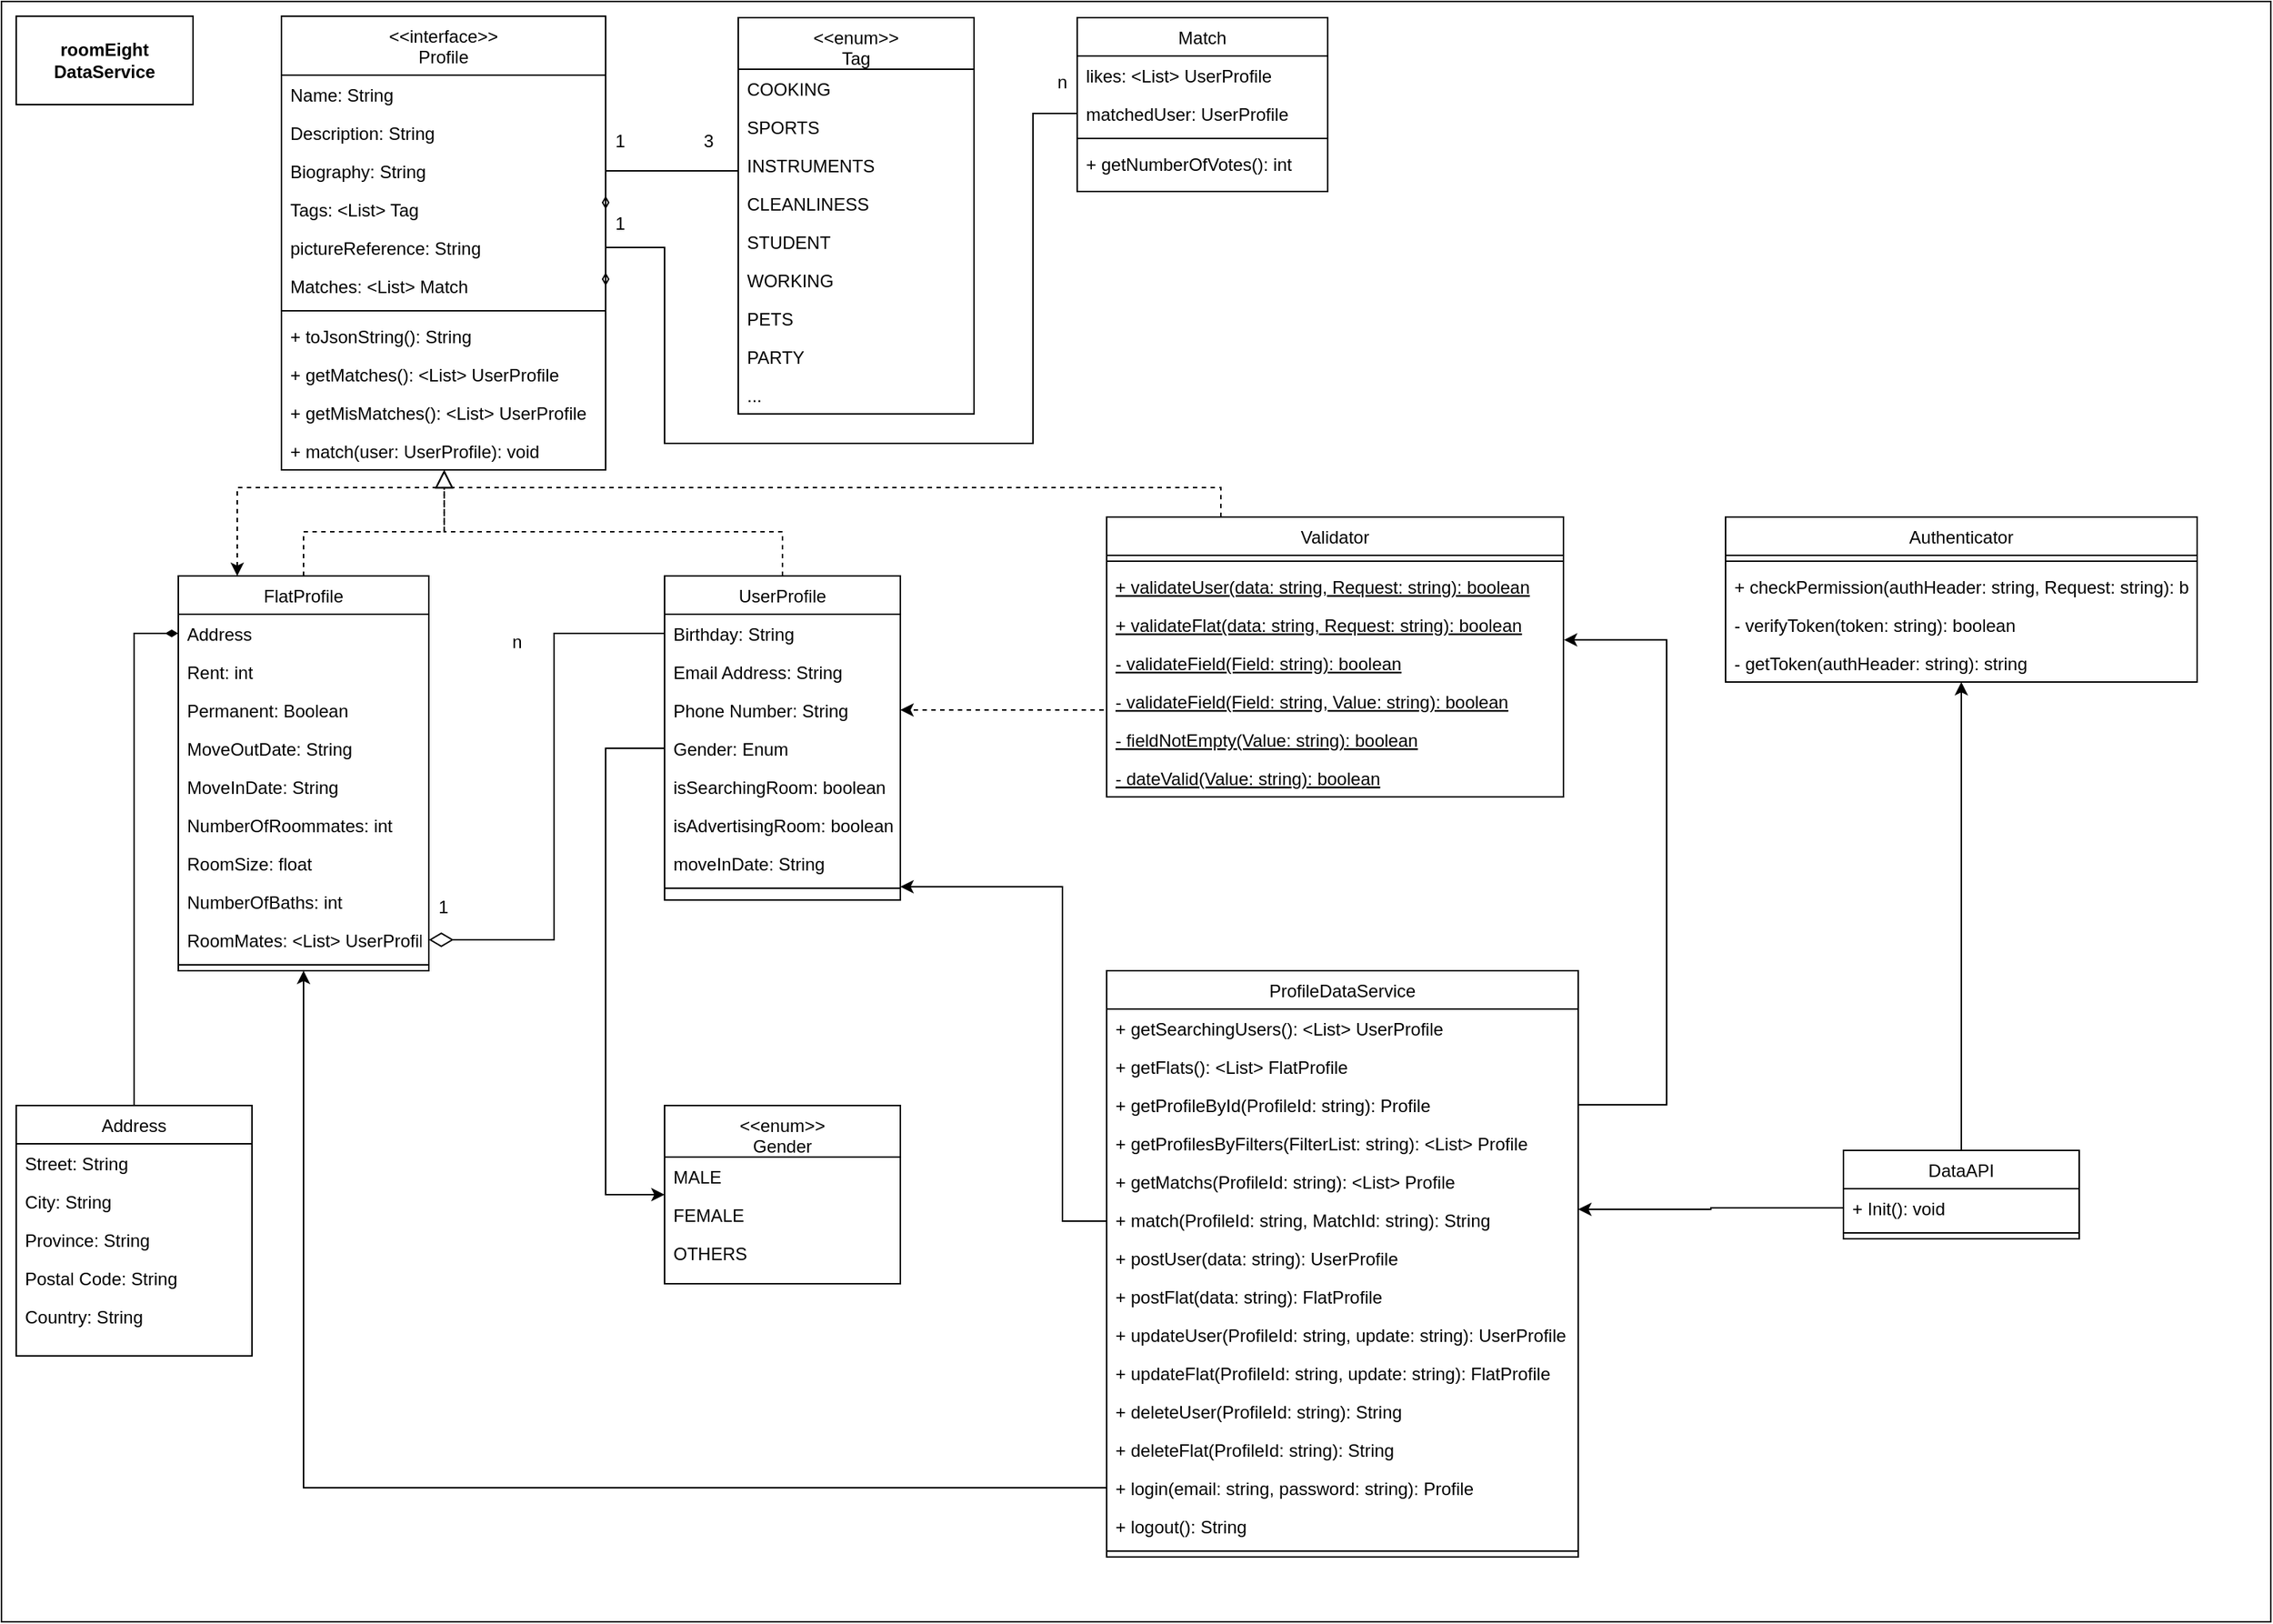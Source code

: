 <mxfile version="17.2.4" type="device"><diagram id="C5RBs43oDa-KdzZeNtuy" name="Page-1"><mxGraphModel dx="193" dy="136" grid="1" gridSize="10" guides="1" tooltips="1" connect="1" arrows="1" fold="1" page="1" pageScale="1" pageWidth="1169" pageHeight="1654" math="0" shadow="0"><root><mxCell id="WIyWlLk6GJQsqaUBKTNV-0"/><mxCell id="WIyWlLk6GJQsqaUBKTNV-1" parent="WIyWlLk6GJQsqaUBKTNV-0"/><mxCell id="45syr0Z3DBqv8a0EdN4Z-90" value="" style="rounded=0;whiteSpace=wrap;html=1;fillColor=none;align=left;" parent="WIyWlLk6GJQsqaUBKTNV-1" vertex="1"><mxGeometry width="1540" height="1100" as="geometry"/></mxCell><mxCell id="zkfFHV4jXpPFQw0GAbJ--0" value="&lt;&lt;interface&gt;&gt;&#10;Profile" style="swimlane;fontStyle=0;align=center;verticalAlign=top;childLayout=stackLayout;horizontal=1;startSize=40;horizontalStack=0;resizeParent=1;resizeLast=0;collapsible=1;marginBottom=0;rounded=0;shadow=0;strokeWidth=1;" parent="WIyWlLk6GJQsqaUBKTNV-1" vertex="1"><mxGeometry x="190" y="10" width="220" height="308" as="geometry"><mxRectangle x="230" y="140" width="160" height="26" as="alternateBounds"/></mxGeometry></mxCell><mxCell id="zkfFHV4jXpPFQw0GAbJ--1" value="Name: String" style="text;align=left;verticalAlign=top;spacingLeft=4;spacingRight=4;overflow=hidden;rotatable=0;points=[[0,0.5],[1,0.5]];portConstraint=eastwest;" parent="zkfFHV4jXpPFQw0GAbJ--0" vertex="1"><mxGeometry y="40" width="220" height="26" as="geometry"/></mxCell><mxCell id="45syr0Z3DBqv8a0EdN4Z-5" value="Description: String" style="text;align=left;verticalAlign=top;spacingLeft=4;spacingRight=4;overflow=hidden;rotatable=0;points=[[0,0.5],[1,0.5]];portConstraint=eastwest;rounded=0;shadow=0;html=0;" parent="zkfFHV4jXpPFQw0GAbJ--0" vertex="1"><mxGeometry y="66" width="220" height="26" as="geometry"/></mxCell><mxCell id="fmXCFGEMliuVrJ14JL0A-0" value="Biography: String" style="text;align=left;verticalAlign=top;spacingLeft=4;spacingRight=4;overflow=hidden;rotatable=0;points=[[0,0.5],[1,0.5]];portConstraint=eastwest;rounded=0;shadow=0;html=0;" vertex="1" parent="zkfFHV4jXpPFQw0GAbJ--0"><mxGeometry y="92" width="220" height="26" as="geometry"/></mxCell><mxCell id="45syr0Z3DBqv8a0EdN4Z-22" value="Tags: &lt;List&gt; Tag" style="text;align=left;verticalAlign=top;spacingLeft=4;spacingRight=4;overflow=hidden;rotatable=0;points=[[0,0.5],[1,0.5]];portConstraint=eastwest;rounded=0;shadow=0;html=0;" parent="zkfFHV4jXpPFQw0GAbJ--0" vertex="1"><mxGeometry y="118" width="220" height="26" as="geometry"/></mxCell><mxCell id="zDuQEX8JCiYGTL9rI8Mv-3" value="pictureReference: String" style="text;align=left;verticalAlign=top;spacingLeft=4;spacingRight=4;overflow=hidden;rotatable=0;points=[[0,0.5],[1,0.5]];portConstraint=eastwest;rounded=0;shadow=0;html=0;" parent="zkfFHV4jXpPFQw0GAbJ--0" vertex="1"><mxGeometry y="144" width="220" height="26" as="geometry"/></mxCell><mxCell id="q_veYpE_iwcE82pZh1WK-1" value="Matches: &lt;List&gt; Match" style="text;align=left;verticalAlign=top;spacingLeft=4;spacingRight=4;overflow=hidden;rotatable=0;points=[[0,0.5],[1,0.5]];portConstraint=eastwest;rounded=0;shadow=0;html=0;" parent="zkfFHV4jXpPFQw0GAbJ--0" vertex="1"><mxGeometry y="170" width="220" height="26" as="geometry"/></mxCell><mxCell id="zkfFHV4jXpPFQw0GAbJ--4" value="" style="line;html=1;strokeWidth=1;align=left;verticalAlign=middle;spacingTop=-1;spacingLeft=3;spacingRight=3;rotatable=0;labelPosition=right;points=[];portConstraint=eastwest;" parent="zkfFHV4jXpPFQw0GAbJ--0" vertex="1"><mxGeometry y="196" width="220" height="8" as="geometry"/></mxCell><mxCell id="45syr0Z3DBqv8a0EdN4Z-7" value="+ toJsonString(): String" style="text;align=left;verticalAlign=top;spacingLeft=4;spacingRight=4;overflow=hidden;rotatable=0;points=[[0,0.5],[1,0.5]];portConstraint=eastwest;rounded=0;shadow=0;html=0;" parent="zkfFHV4jXpPFQw0GAbJ--0" vertex="1"><mxGeometry y="204" width="220" height="26" as="geometry"/></mxCell><mxCell id="45syr0Z3DBqv8a0EdN4Z-102" value="+ getMatches(): &lt;List&gt; UserProfile" style="text;align=left;verticalAlign=top;spacingLeft=4;spacingRight=4;overflow=hidden;rotatable=0;points=[[0,0.5],[1,0.5]];portConstraint=eastwest;rounded=0;shadow=0;html=0;" parent="zkfFHV4jXpPFQw0GAbJ--0" vertex="1"><mxGeometry y="230" width="220" height="26" as="geometry"/></mxCell><mxCell id="zDuQEX8JCiYGTL9rI8Mv-2" value="+ getMisMatches(): &lt;List&gt; UserProfile" style="text;align=left;verticalAlign=top;spacingLeft=4;spacingRight=4;overflow=hidden;rotatable=0;points=[[0,0.5],[1,0.5]];portConstraint=eastwest;rounded=0;shadow=0;html=0;" parent="zkfFHV4jXpPFQw0GAbJ--0" vertex="1"><mxGeometry y="256" width="220" height="26" as="geometry"/></mxCell><mxCell id="45syr0Z3DBqv8a0EdN4Z-106" value="+ match(user: UserProfile): void" style="text;align=left;verticalAlign=top;spacingLeft=4;spacingRight=4;overflow=hidden;rotatable=0;points=[[0,0.5],[1,0.5]];portConstraint=eastwest;rounded=0;shadow=0;html=0;" parent="zkfFHV4jXpPFQw0GAbJ--0" vertex="1"><mxGeometry y="282" width="220" height="26" as="geometry"/></mxCell><mxCell id="45syr0Z3DBqv8a0EdN4Z-18" style="edgeStyle=orthogonalEdgeStyle;rounded=0;orthogonalLoop=1;jettySize=auto;html=1;exitX=0;exitY=0.5;exitDx=0;exitDy=0;startArrow=none;startFill=0;endArrow=classic;endFill=1;" parent="WIyWlLk6GJQsqaUBKTNV-1" source="45syr0Z3DBqv8a0EdN4Z-12" target="45syr0Z3DBqv8a0EdN4Z-13" edge="1"><mxGeometry relative="1" as="geometry"><Array as="points"><mxPoint x="410" y="507"/><mxPoint x="410" y="810"/></Array></mxGeometry></mxCell><mxCell id="zkfFHV4jXpPFQw0GAbJ--6" value="FlatProfile" style="swimlane;fontStyle=0;align=center;verticalAlign=top;childLayout=stackLayout;horizontal=1;startSize=26;horizontalStack=0;resizeParent=1;resizeLast=0;collapsible=1;marginBottom=0;rounded=0;shadow=0;strokeWidth=1;" parent="WIyWlLk6GJQsqaUBKTNV-1" vertex="1"><mxGeometry x="120" y="390" width="170" height="268" as="geometry"><mxRectangle x="130" y="380" width="160" height="26" as="alternateBounds"/></mxGeometry></mxCell><mxCell id="zkfFHV4jXpPFQw0GAbJ--7" value="Address" style="text;align=left;verticalAlign=top;spacingLeft=4;spacingRight=4;overflow=hidden;rotatable=0;points=[[0,0.5],[1,0.5]];portConstraint=eastwest;" parent="zkfFHV4jXpPFQw0GAbJ--6" vertex="1"><mxGeometry y="26" width="170" height="26" as="geometry"/></mxCell><mxCell id="_LWKyoVRFLzhSd3-RyuI-0" value="Rent: int" style="text;align=left;verticalAlign=top;spacingLeft=4;spacingRight=4;overflow=hidden;rotatable=0;points=[[0,0.5],[1,0.5]];portConstraint=eastwest;rounded=0;shadow=0;html=0;" parent="zkfFHV4jXpPFQw0GAbJ--6" vertex="1"><mxGeometry y="52" width="170" height="26" as="geometry"/></mxCell><mxCell id="ufS0wU04KmSd_7B6GoQx-0" value="Permanent: Boolean" style="text;align=left;verticalAlign=top;spacingLeft=4;spacingRight=4;overflow=hidden;rotatable=0;points=[[0,0.5],[1,0.5]];portConstraint=eastwest;rounded=0;shadow=0;html=0;" parent="zkfFHV4jXpPFQw0GAbJ--6" vertex="1"><mxGeometry y="78" width="170" height="26" as="geometry"/></mxCell><mxCell id="ufS0wU04KmSd_7B6GoQx-1" value="MoveOutDate: String" style="text;align=left;verticalAlign=top;spacingLeft=4;spacingRight=4;overflow=hidden;rotatable=0;points=[[0,0.5],[1,0.5]];portConstraint=eastwest;rounded=0;shadow=0;html=0;" parent="zkfFHV4jXpPFQw0GAbJ--6" vertex="1"><mxGeometry y="104" width="170" height="26" as="geometry"/></mxCell><mxCell id="ufS0wU04KmSd_7B6GoQx-3" value="MoveInDate: String" style="text;align=left;verticalAlign=top;spacingLeft=4;spacingRight=4;overflow=hidden;rotatable=0;points=[[0,0.5],[1,0.5]];portConstraint=eastwest;rounded=0;shadow=0;html=0;" parent="zkfFHV4jXpPFQw0GAbJ--6" vertex="1"><mxGeometry y="130" width="170" height="26" as="geometry"/></mxCell><mxCell id="ufS0wU04KmSd_7B6GoQx-4" value="NumberOfRoommates: int" style="text;align=left;verticalAlign=top;spacingLeft=4;spacingRight=4;overflow=hidden;rotatable=0;points=[[0,0.5],[1,0.5]];portConstraint=eastwest;rounded=0;shadow=0;html=0;" parent="zkfFHV4jXpPFQw0GAbJ--6" vertex="1"><mxGeometry y="156" width="170" height="26" as="geometry"/></mxCell><mxCell id="ufS0wU04KmSd_7B6GoQx-5" value="RoomSize: float" style="text;align=left;verticalAlign=top;spacingLeft=4;spacingRight=4;overflow=hidden;rotatable=0;points=[[0,0.5],[1,0.5]];portConstraint=eastwest;rounded=0;shadow=0;html=0;" parent="zkfFHV4jXpPFQw0GAbJ--6" vertex="1"><mxGeometry y="182" width="170" height="26" as="geometry"/></mxCell><mxCell id="ufS0wU04KmSd_7B6GoQx-6" value="NumberOfBaths: int" style="text;align=left;verticalAlign=top;spacingLeft=4;spacingRight=4;overflow=hidden;rotatable=0;points=[[0,0.5],[1,0.5]];portConstraint=eastwest;rounded=0;shadow=0;html=0;" parent="zkfFHV4jXpPFQw0GAbJ--6" vertex="1"><mxGeometry y="208" width="170" height="26" as="geometry"/></mxCell><mxCell id="zkfFHV4jXpPFQw0GAbJ--8" value="RoomMates: &lt;List&gt; UserProfile" style="text;align=left;verticalAlign=top;spacingLeft=4;spacingRight=4;overflow=hidden;rotatable=0;points=[[0,0.5],[1,0.5]];portConstraint=eastwest;rounded=0;shadow=0;html=0;" parent="zkfFHV4jXpPFQw0GAbJ--6" vertex="1"><mxGeometry y="234" width="170" height="26" as="geometry"/></mxCell><mxCell id="zkfFHV4jXpPFQw0GAbJ--9" value="" style="line;html=1;strokeWidth=1;align=left;verticalAlign=middle;spacingTop=-1;spacingLeft=3;spacingRight=3;rotatable=0;labelPosition=right;points=[];portConstraint=eastwest;" parent="zkfFHV4jXpPFQw0GAbJ--6" vertex="1"><mxGeometry y="260" width="170" height="8" as="geometry"/></mxCell><mxCell id="zkfFHV4jXpPFQw0GAbJ--12" value="" style="endArrow=block;endSize=10;endFill=0;shadow=0;strokeWidth=1;rounded=0;edgeStyle=elbowEdgeStyle;elbow=vertical;dashed=1;entryX=0.502;entryY=1;entryDx=0;entryDy=0;entryPerimeter=0;" parent="WIyWlLk6GJQsqaUBKTNV-1" source="zkfFHV4jXpPFQw0GAbJ--6" target="45syr0Z3DBqv8a0EdN4Z-106" edge="1"><mxGeometry width="160" relative="1" as="geometry"><mxPoint x="200" y="273" as="sourcePoint"/><mxPoint x="305" y="290" as="targetPoint"/><Array as="points"><mxPoint x="305" y="360"/></Array></mxGeometry></mxCell><mxCell id="zkfFHV4jXpPFQw0GAbJ--13" value="UserProfile" style="swimlane;fontStyle=0;align=center;verticalAlign=top;childLayout=stackLayout;horizontal=1;startSize=26;horizontalStack=0;resizeParent=1;resizeLast=0;collapsible=1;marginBottom=0;rounded=0;shadow=0;strokeWidth=1;" parent="WIyWlLk6GJQsqaUBKTNV-1" vertex="1"><mxGeometry x="450" y="390" width="160" height="220" as="geometry"><mxRectangle x="340" y="380" width="170" height="26" as="alternateBounds"/></mxGeometry></mxCell><mxCell id="45syr0Z3DBqv8a0EdN4Z-9" value="Birthday: String" style="text;align=left;verticalAlign=top;spacingLeft=4;spacingRight=4;overflow=hidden;rotatable=0;points=[[0,0.5],[1,0.5]];portConstraint=eastwest;rounded=0;shadow=0;html=0;" parent="zkfFHV4jXpPFQw0GAbJ--13" vertex="1"><mxGeometry y="26" width="160" height="26" as="geometry"/></mxCell><mxCell id="45syr0Z3DBqv8a0EdN4Z-0" value="Email Address: String" style="text;align=left;verticalAlign=top;spacingLeft=4;spacingRight=4;overflow=hidden;rotatable=0;points=[[0,0.5],[1,0.5]];portConstraint=eastwest;rounded=0;shadow=0;html=0;" parent="zkfFHV4jXpPFQw0GAbJ--13" vertex="1"><mxGeometry y="52" width="160" height="26" as="geometry"/></mxCell><mxCell id="zkfFHV4jXpPFQw0GAbJ--2" value="Phone Number: String" style="text;align=left;verticalAlign=top;spacingLeft=4;spacingRight=4;overflow=hidden;rotatable=0;points=[[0,0.5],[1,0.5]];portConstraint=eastwest;rounded=0;shadow=0;html=0;" parent="zkfFHV4jXpPFQw0GAbJ--13" vertex="1"><mxGeometry y="78" width="160" height="26" as="geometry"/></mxCell><mxCell id="45syr0Z3DBqv8a0EdN4Z-12" value="Gender: Enum" style="text;align=left;verticalAlign=top;spacingLeft=4;spacingRight=4;overflow=hidden;rotatable=0;points=[[0,0.5],[1,0.5]];portConstraint=eastwest;rounded=0;shadow=0;html=0;" parent="zkfFHV4jXpPFQw0GAbJ--13" vertex="1"><mxGeometry y="104" width="160" height="26" as="geometry"/></mxCell><mxCell id="45syr0Z3DBqv8a0EdN4Z-19" value="isSearchingRoom: boolean" style="text;align=left;verticalAlign=top;spacingLeft=4;spacingRight=4;overflow=hidden;rotatable=0;points=[[0,0.5],[1,0.5]];portConstraint=eastwest;rounded=0;shadow=0;html=0;" parent="zkfFHV4jXpPFQw0GAbJ--13" vertex="1"><mxGeometry y="130" width="160" height="26" as="geometry"/></mxCell><mxCell id="45syr0Z3DBqv8a0EdN4Z-20" value="isAdvertisingRoom: boolean" style="text;align=left;verticalAlign=top;spacingLeft=4;spacingRight=4;overflow=hidden;rotatable=0;points=[[0,0.5],[1,0.5]];portConstraint=eastwest;rounded=0;shadow=0;html=0;" parent="zkfFHV4jXpPFQw0GAbJ--13" vertex="1"><mxGeometry y="156" width="160" height="26" as="geometry"/></mxCell><mxCell id="45syr0Z3DBqv8a0EdN4Z-107" value="moveInDate: String" style="text;align=left;verticalAlign=top;spacingLeft=4;spacingRight=4;overflow=hidden;rotatable=0;points=[[0,0.5],[1,0.5]];portConstraint=eastwest;rounded=0;shadow=0;html=0;" parent="zkfFHV4jXpPFQw0GAbJ--13" vertex="1"><mxGeometry y="182" width="160" height="26" as="geometry"/></mxCell><mxCell id="zkfFHV4jXpPFQw0GAbJ--15" value="" style="line;html=1;strokeWidth=1;align=left;verticalAlign=middle;spacingTop=-1;spacingLeft=3;spacingRight=3;rotatable=0;labelPosition=right;points=[];portConstraint=eastwest;" parent="zkfFHV4jXpPFQw0GAbJ--13" vertex="1"><mxGeometry y="208" width="160" height="8" as="geometry"/></mxCell><mxCell id="zkfFHV4jXpPFQw0GAbJ--16" value="" style="endArrow=block;endSize=10;endFill=0;shadow=0;strokeWidth=1;rounded=0;edgeStyle=elbowEdgeStyle;elbow=vertical;dashed=1;entryX=0.502;entryY=1;entryDx=0;entryDy=0;entryPerimeter=0;" parent="WIyWlLk6GJQsqaUBKTNV-1" source="zkfFHV4jXpPFQw0GAbJ--13" target="45syr0Z3DBqv8a0EdN4Z-106" edge="1"><mxGeometry width="160" relative="1" as="geometry"><mxPoint x="210" y="443" as="sourcePoint"/><mxPoint x="310" y="300" as="targetPoint"/><Array as="points"><mxPoint x="310" y="360"/></Array></mxGeometry></mxCell><mxCell id="zkfFHV4jXpPFQw0GAbJ--17" value="Address" style="swimlane;fontStyle=0;align=center;verticalAlign=top;childLayout=stackLayout;horizontal=1;startSize=26;horizontalStack=0;resizeParent=1;resizeLast=0;collapsible=1;marginBottom=0;rounded=0;shadow=0;strokeWidth=1;" parent="WIyWlLk6GJQsqaUBKTNV-1" vertex="1"><mxGeometry x="10" y="749.5" width="160" height="170" as="geometry"><mxRectangle x="550" y="140" width="160" height="26" as="alternateBounds"/></mxGeometry></mxCell><mxCell id="zkfFHV4jXpPFQw0GAbJ--18" value="Street: String" style="text;align=left;verticalAlign=top;spacingLeft=4;spacingRight=4;overflow=hidden;rotatable=0;points=[[0,0.5],[1,0.5]];portConstraint=eastwest;" parent="zkfFHV4jXpPFQw0GAbJ--17" vertex="1"><mxGeometry y="26" width="160" height="26" as="geometry"/></mxCell><mxCell id="zkfFHV4jXpPFQw0GAbJ--19" value="City: String" style="text;align=left;verticalAlign=top;spacingLeft=4;spacingRight=4;overflow=hidden;rotatable=0;points=[[0,0.5],[1,0.5]];portConstraint=eastwest;rounded=0;shadow=0;html=0;" parent="zkfFHV4jXpPFQw0GAbJ--17" vertex="1"><mxGeometry y="52" width="160" height="26" as="geometry"/></mxCell><mxCell id="zkfFHV4jXpPFQw0GAbJ--20" value="Province: String" style="text;align=left;verticalAlign=top;spacingLeft=4;spacingRight=4;overflow=hidden;rotatable=0;points=[[0,0.5],[1,0.5]];portConstraint=eastwest;rounded=0;shadow=0;html=0;" parent="zkfFHV4jXpPFQw0GAbJ--17" vertex="1"><mxGeometry y="78" width="160" height="26" as="geometry"/></mxCell><mxCell id="zkfFHV4jXpPFQw0GAbJ--21" value="Postal Code: String" style="text;align=left;verticalAlign=top;spacingLeft=4;spacingRight=4;overflow=hidden;rotatable=0;points=[[0,0.5],[1,0.5]];portConstraint=eastwest;rounded=0;shadow=0;html=0;" parent="zkfFHV4jXpPFQw0GAbJ--17" vertex="1"><mxGeometry y="104" width="160" height="26" as="geometry"/></mxCell><mxCell id="zkfFHV4jXpPFQw0GAbJ--22" value="Country: String" style="text;align=left;verticalAlign=top;spacingLeft=4;spacingRight=4;overflow=hidden;rotatable=0;points=[[0,0.5],[1,0.5]];portConstraint=eastwest;rounded=0;shadow=0;html=0;" parent="zkfFHV4jXpPFQw0GAbJ--17" vertex="1"><mxGeometry y="130" width="160" height="26" as="geometry"/></mxCell><mxCell id="45syr0Z3DBqv8a0EdN4Z-2" style="edgeStyle=orthogonalEdgeStyle;rounded=0;orthogonalLoop=1;jettySize=auto;html=1;exitX=0;exitY=0.5;exitDx=0;exitDy=0;startArrow=diamondThin;startFill=1;endArrow=none;endFill=0;" parent="WIyWlLk6GJQsqaUBKTNV-1" source="zkfFHV4jXpPFQw0GAbJ--7" target="zkfFHV4jXpPFQw0GAbJ--17" edge="1"><mxGeometry relative="1" as="geometry"/></mxCell><mxCell id="45syr0Z3DBqv8a0EdN4Z-13" value="&lt;&lt;enum&gt;&gt;&#10;Gender" style="swimlane;fontStyle=0;align=center;verticalAlign=top;childLayout=stackLayout;horizontal=1;startSize=35;horizontalStack=0;resizeParent=1;resizeLast=0;collapsible=1;marginBottom=0;rounded=0;shadow=0;strokeWidth=1;" parent="WIyWlLk6GJQsqaUBKTNV-1" vertex="1"><mxGeometry x="450" y="749.5" width="160" height="121" as="geometry"><mxRectangle x="340" y="380" width="170" height="26" as="alternateBounds"/></mxGeometry></mxCell><mxCell id="45syr0Z3DBqv8a0EdN4Z-14" value="MALE" style="text;align=left;verticalAlign=top;spacingLeft=4;spacingRight=4;overflow=hidden;rotatable=0;points=[[0,0.5],[1,0.5]];portConstraint=eastwest;rounded=0;shadow=0;html=0;" parent="45syr0Z3DBqv8a0EdN4Z-13" vertex="1"><mxGeometry y="35" width="160" height="26" as="geometry"/></mxCell><mxCell id="45syr0Z3DBqv8a0EdN4Z-15" value="FEMALE" style="text;align=left;verticalAlign=top;spacingLeft=4;spacingRight=4;overflow=hidden;rotatable=0;points=[[0,0.5],[1,0.5]];portConstraint=eastwest;rounded=0;shadow=0;html=0;" parent="45syr0Z3DBqv8a0EdN4Z-13" vertex="1"><mxGeometry y="61" width="160" height="26" as="geometry"/></mxCell><mxCell id="45syr0Z3DBqv8a0EdN4Z-17" value="OTHERS" style="text;align=left;verticalAlign=top;spacingLeft=4;spacingRight=4;overflow=hidden;rotatable=0;points=[[0,0.5],[1,0.5]];portConstraint=eastwest;rounded=0;shadow=0;html=0;" parent="45syr0Z3DBqv8a0EdN4Z-13" vertex="1"><mxGeometry y="87" width="160" height="26" as="geometry"/></mxCell><mxCell id="45syr0Z3DBqv8a0EdN4Z-23" value="&lt;&lt;enum&gt;&gt;&#10;Tag" style="swimlane;fontStyle=0;align=center;verticalAlign=top;childLayout=stackLayout;horizontal=1;startSize=35;horizontalStack=0;resizeParent=1;resizeLast=0;collapsible=1;marginBottom=0;rounded=0;shadow=0;strokeWidth=1;" parent="WIyWlLk6GJQsqaUBKTNV-1" vertex="1"><mxGeometry x="500" y="11" width="160" height="269" as="geometry"><mxRectangle x="340" y="380" width="170" height="26" as="alternateBounds"/></mxGeometry></mxCell><mxCell id="45syr0Z3DBqv8a0EdN4Z-24" value="COOKING" style="text;align=left;verticalAlign=top;spacingLeft=4;spacingRight=4;overflow=hidden;rotatable=0;points=[[0,0.5],[1,0.5]];portConstraint=eastwest;rounded=0;shadow=0;html=0;" parent="45syr0Z3DBqv8a0EdN4Z-23" vertex="1"><mxGeometry y="35" width="160" height="26" as="geometry"/></mxCell><mxCell id="45syr0Z3DBqv8a0EdN4Z-25" value="SPORTS" style="text;align=left;verticalAlign=top;spacingLeft=4;spacingRight=4;overflow=hidden;rotatable=0;points=[[0,0.5],[1,0.5]];portConstraint=eastwest;rounded=0;shadow=0;html=0;" parent="45syr0Z3DBqv8a0EdN4Z-23" vertex="1"><mxGeometry y="61" width="160" height="26" as="geometry"/></mxCell><mxCell id="45syr0Z3DBqv8a0EdN4Z-26" value="INSTRUMENTS" style="text;align=left;verticalAlign=top;spacingLeft=4;spacingRight=4;overflow=hidden;rotatable=0;points=[[0,0.5],[1,0.5]];portConstraint=eastwest;rounded=0;shadow=0;html=0;" parent="45syr0Z3DBqv8a0EdN4Z-23" vertex="1"><mxGeometry y="87" width="160" height="26" as="geometry"/></mxCell><mxCell id="45syr0Z3DBqv8a0EdN4Z-27" value="CLEANLINESS" style="text;align=left;verticalAlign=top;spacingLeft=4;spacingRight=4;overflow=hidden;rotatable=0;points=[[0,0.5],[1,0.5]];portConstraint=eastwest;rounded=0;shadow=0;html=0;" parent="45syr0Z3DBqv8a0EdN4Z-23" vertex="1"><mxGeometry y="113" width="160" height="26" as="geometry"/></mxCell><mxCell id="45syr0Z3DBqv8a0EdN4Z-28" value="STUDENT" style="text;align=left;verticalAlign=top;spacingLeft=4;spacingRight=4;overflow=hidden;rotatable=0;points=[[0,0.5],[1,0.5]];portConstraint=eastwest;rounded=0;shadow=0;html=0;" parent="45syr0Z3DBqv8a0EdN4Z-23" vertex="1"><mxGeometry y="139" width="160" height="26" as="geometry"/></mxCell><mxCell id="45syr0Z3DBqv8a0EdN4Z-29" value="WORKING" style="text;align=left;verticalAlign=top;spacingLeft=4;spacingRight=4;overflow=hidden;rotatable=0;points=[[0,0.5],[1,0.5]];portConstraint=eastwest;rounded=0;shadow=0;html=0;" parent="45syr0Z3DBqv8a0EdN4Z-23" vertex="1"><mxGeometry y="165" width="160" height="26" as="geometry"/></mxCell><mxCell id="45syr0Z3DBqv8a0EdN4Z-30" value="PETS" style="text;align=left;verticalAlign=top;spacingLeft=4;spacingRight=4;overflow=hidden;rotatable=0;points=[[0,0.5],[1,0.5]];portConstraint=eastwest;rounded=0;shadow=0;html=0;" parent="45syr0Z3DBqv8a0EdN4Z-23" vertex="1"><mxGeometry y="191" width="160" height="26" as="geometry"/></mxCell><mxCell id="45syr0Z3DBqv8a0EdN4Z-33" value="PARTY" style="text;align=left;verticalAlign=top;spacingLeft=4;spacingRight=4;overflow=hidden;rotatable=0;points=[[0,0.5],[1,0.5]];portConstraint=eastwest;rounded=0;shadow=0;html=0;" parent="45syr0Z3DBqv8a0EdN4Z-23" vertex="1"><mxGeometry y="217" width="160" height="26" as="geometry"/></mxCell><mxCell id="45syr0Z3DBqv8a0EdN4Z-32" value="..." style="text;align=left;verticalAlign=top;spacingLeft=4;spacingRight=4;overflow=hidden;rotatable=0;points=[[0,0.5],[1,0.5]];portConstraint=eastwest;rounded=0;shadow=0;html=0;" parent="45syr0Z3DBqv8a0EdN4Z-23" vertex="1"><mxGeometry y="243" width="160" height="26" as="geometry"/></mxCell><mxCell id="45syr0Z3DBqv8a0EdN4Z-31" style="edgeStyle=orthogonalEdgeStyle;rounded=0;orthogonalLoop=1;jettySize=auto;html=1;exitX=1;exitY=0.5;exitDx=0;exitDy=0;startArrow=diamondThin;startFill=0;endArrow=none;endFill=0;" parent="WIyWlLk6GJQsqaUBKTNV-1" source="45syr0Z3DBqv8a0EdN4Z-22" edge="1"><mxGeometry relative="1" as="geometry"><Array as="points"><mxPoint x="500" y="115"/></Array><mxPoint x="500" y="115" as="targetPoint"/></mxGeometry></mxCell><mxCell id="45syr0Z3DBqv8a0EdN4Z-35" value="Authenticator" style="swimlane;fontStyle=0;align=center;verticalAlign=top;childLayout=stackLayout;horizontal=1;startSize=26;horizontalStack=0;resizeParent=1;resizeLast=0;collapsible=1;marginBottom=0;rounded=0;shadow=0;strokeWidth=1;" parent="WIyWlLk6GJQsqaUBKTNV-1" vertex="1"><mxGeometry x="1170" y="350" width="320" height="112" as="geometry"><mxRectangle x="340" y="380" width="170" height="26" as="alternateBounds"/></mxGeometry></mxCell><mxCell id="45syr0Z3DBqv8a0EdN4Z-51" value="" style="line;html=1;strokeWidth=1;align=left;verticalAlign=middle;spacingTop=-1;spacingLeft=3;spacingRight=3;rotatable=0;labelPosition=right;points=[];portConstraint=eastwest;" parent="45syr0Z3DBqv8a0EdN4Z-35" vertex="1"><mxGeometry y="26" width="320" height="8" as="geometry"/></mxCell><mxCell id="45syr0Z3DBqv8a0EdN4Z-50" value="+ checkPermission(authHeader: string, Request: string): boolean" style="text;align=left;verticalAlign=top;spacingLeft=4;spacingRight=4;overflow=hidden;rotatable=0;points=[[0,0.5],[1,0.5]];portConstraint=eastwest;rounded=0;shadow=0;html=0;" parent="45syr0Z3DBqv8a0EdN4Z-35" vertex="1"><mxGeometry y="34" width="320" height="26" as="geometry"/></mxCell><mxCell id="45syr0Z3DBqv8a0EdN4Z-49" value="- verifyToken(token: string): boolean" style="text;align=left;verticalAlign=top;spacingLeft=4;spacingRight=4;overflow=hidden;rotatable=0;points=[[0,0.5],[1,0.5]];portConstraint=eastwest;rounded=0;shadow=0;html=0;" parent="45syr0Z3DBqv8a0EdN4Z-35" vertex="1"><mxGeometry y="60" width="320" height="26" as="geometry"/></mxCell><mxCell id="lmbKVtaMtVqebQl6M7S7-0" value="- getToken(authHeader: string): string" style="text;align=left;verticalAlign=top;spacingLeft=4;spacingRight=4;overflow=hidden;rotatable=0;points=[[0,0.5],[1,0.5]];portConstraint=eastwest;rounded=0;shadow=0;html=0;" parent="45syr0Z3DBqv8a0EdN4Z-35" vertex="1"><mxGeometry y="86" width="320" height="26" as="geometry"/></mxCell><mxCell id="45syr0Z3DBqv8a0EdN4Z-68" style="edgeStyle=orthogonalEdgeStyle;rounded=0;orthogonalLoop=1;jettySize=auto;html=1;exitX=0;exitY=0.75;exitDx=0;exitDy=0;startArrow=none;startFill=0;endArrow=classic;endFill=1;" parent="WIyWlLk6GJQsqaUBKTNV-1" source="45syr0Z3DBqv8a0EdN4Z-41" target="zkfFHV4jXpPFQw0GAbJ--13" edge="1"><mxGeometry relative="1" as="geometry"><Array as="points"><mxPoint x="720" y="828"/><mxPoint x="720" y="601"/></Array></mxGeometry></mxCell><mxCell id="45syr0Z3DBqv8a0EdN4Z-69" style="edgeStyle=orthogonalEdgeStyle;rounded=0;orthogonalLoop=1;jettySize=auto;html=1;exitX=0;exitY=0.5;exitDx=0;exitDy=0;entryX=0.5;entryY=1;entryDx=0;entryDy=0;startArrow=none;startFill=0;endArrow=classic;endFill=1;" parent="WIyWlLk6GJQsqaUBKTNV-1" source="_LWKyoVRFLzhSd3-RyuI-12" target="zkfFHV4jXpPFQw0GAbJ--6" edge="1"><mxGeometry relative="1" as="geometry"><Array as="points"><mxPoint x="205" y="1009"/></Array></mxGeometry></mxCell><mxCell id="lmbKVtaMtVqebQl6M7S7-5" style="edgeStyle=orthogonalEdgeStyle;rounded=0;orthogonalLoop=1;jettySize=auto;html=1;exitX=1;exitY=0.5;exitDx=0;exitDy=0;entryX=1.001;entryY=-0.1;entryDx=0;entryDy=0;entryPerimeter=0;" parent="WIyWlLk6GJQsqaUBKTNV-1" source="_LWKyoVRFLzhSd3-RyuI-2" target="lmbKVtaMtVqebQl6M7S7-2" edge="1"><mxGeometry relative="1" as="geometry"><Array as="points"><mxPoint x="1130" y="749"/><mxPoint x="1130" y="433"/></Array></mxGeometry></mxCell><mxCell id="45syr0Z3DBqv8a0EdN4Z-41" value="ProfileDataService" style="swimlane;fontStyle=0;align=center;verticalAlign=top;childLayout=stackLayout;horizontal=1;startSize=26;horizontalStack=0;resizeParent=1;resizeLast=0;collapsible=1;marginBottom=0;rounded=0;shadow=0;strokeWidth=1;" parent="WIyWlLk6GJQsqaUBKTNV-1" vertex="1"><mxGeometry x="750" y="658" width="320" height="398" as="geometry"><mxRectangle x="340" y="380" width="170" height="26" as="alternateBounds"/></mxGeometry></mxCell><mxCell id="_LWKyoVRFLzhSd3-RyuI-2" value="+ getSearchingUsers(): &lt;List&gt; UserProfile" style="text;align=left;verticalAlign=top;spacingLeft=4;spacingRight=4;overflow=hidden;rotatable=0;points=[[0,0.5],[1,0.5]];portConstraint=eastwest;rounded=0;shadow=0;html=0;" parent="45syr0Z3DBqv8a0EdN4Z-41" vertex="1"><mxGeometry y="26" width="320" height="26" as="geometry"/></mxCell><mxCell id="_LWKyoVRFLzhSd3-RyuI-3" value="+ getFlats(): &lt;List&gt; FlatProfile" style="text;align=left;verticalAlign=top;spacingLeft=4;spacingRight=4;overflow=hidden;rotatable=0;points=[[0,0.5],[1,0.5]];portConstraint=eastwest;rounded=0;shadow=0;html=0;" parent="45syr0Z3DBqv8a0EdN4Z-41" vertex="1"><mxGeometry y="52" width="320" height="26" as="geometry"/></mxCell><mxCell id="_LWKyoVRFLzhSd3-RyuI-13" value="+ getProfileById(ProfileId: string): Profile" style="text;align=left;verticalAlign=top;spacingLeft=4;spacingRight=4;overflow=hidden;rotatable=0;points=[[0,0.5],[1,0.5]];portConstraint=eastwest;rounded=0;shadow=0;html=0;" parent="45syr0Z3DBqv8a0EdN4Z-41" vertex="1"><mxGeometry y="78" width="320" height="26" as="geometry"/></mxCell><mxCell id="ufS0wU04KmSd_7B6GoQx-12" value="+ getProfilesByFilters(FilterList: string): &lt;List&gt; Profile" style="text;align=left;verticalAlign=top;spacingLeft=4;spacingRight=4;overflow=hidden;rotatable=0;points=[[0,0.5],[1,0.5]];portConstraint=eastwest;rounded=0;shadow=0;html=0;" parent="45syr0Z3DBqv8a0EdN4Z-41" vertex="1"><mxGeometry y="104" width="320" height="26" as="geometry"/></mxCell><mxCell id="ufS0wU04KmSd_7B6GoQx-11" value="+ getMatchs(ProfileId: string): &lt;List&gt; Profile" style="text;align=left;verticalAlign=top;spacingLeft=4;spacingRight=4;overflow=hidden;rotatable=0;points=[[0,0.5],[1,0.5]];portConstraint=eastwest;rounded=0;shadow=0;html=0;" parent="45syr0Z3DBqv8a0EdN4Z-41" vertex="1"><mxGeometry y="130" width="320" height="26" as="geometry"/></mxCell><mxCell id="ufS0wU04KmSd_7B6GoQx-15" value="+ match(ProfileId: string, MatchId: string): String" style="text;align=left;verticalAlign=top;spacingLeft=4;spacingRight=4;overflow=hidden;rotatable=0;points=[[0,0.5],[1,0.5]];portConstraint=eastwest;rounded=0;shadow=0;html=0;" parent="45syr0Z3DBqv8a0EdN4Z-41" vertex="1"><mxGeometry y="156" width="320" height="26" as="geometry"/></mxCell><mxCell id="_LWKyoVRFLzhSd3-RyuI-4" value="+ postUser(data: string): UserProfile" style="text;align=left;verticalAlign=top;spacingLeft=4;spacingRight=4;overflow=hidden;rotatable=0;points=[[0,0.5],[1,0.5]];portConstraint=eastwest;rounded=0;shadow=0;html=0;" parent="45syr0Z3DBqv8a0EdN4Z-41" vertex="1"><mxGeometry y="182" width="320" height="26" as="geometry"/></mxCell><mxCell id="_LWKyoVRFLzhSd3-RyuI-5" value="+ postFlat(data: string): FlatProfile" style="text;align=left;verticalAlign=top;spacingLeft=4;spacingRight=4;overflow=hidden;rotatable=0;points=[[0,0.5],[1,0.5]];portConstraint=eastwest;rounded=0;shadow=0;html=0;" parent="45syr0Z3DBqv8a0EdN4Z-41" vertex="1"><mxGeometry y="208" width="320" height="26" as="geometry"/></mxCell><mxCell id="_LWKyoVRFLzhSd3-RyuI-8" value="+ updateUser(ProfileId: string, update: string): UserProfile" style="text;align=left;verticalAlign=top;spacingLeft=4;spacingRight=4;overflow=hidden;rotatable=0;points=[[0,0.5],[1,0.5]];portConstraint=eastwest;rounded=0;shadow=0;html=0;" parent="45syr0Z3DBqv8a0EdN4Z-41" vertex="1"><mxGeometry y="234" width="320" height="26" as="geometry"/></mxCell><mxCell id="_LWKyoVRFLzhSd3-RyuI-7" value="+ updateFlat(ProfileId: string, update: string): FlatProfile" style="text;align=left;verticalAlign=top;spacingLeft=4;spacingRight=4;overflow=hidden;rotatable=0;points=[[0,0.5],[1,0.5]];portConstraint=eastwest;rounded=0;shadow=0;html=0;" parent="45syr0Z3DBqv8a0EdN4Z-41" vertex="1"><mxGeometry y="260" width="320" height="26" as="geometry"/></mxCell><mxCell id="_LWKyoVRFLzhSd3-RyuI-9" value="+ deleteUser(ProfileId: string): String" style="text;align=left;verticalAlign=top;spacingLeft=4;spacingRight=4;overflow=hidden;rotatable=0;points=[[0,0.5],[1,0.5]];portConstraint=eastwest;rounded=0;shadow=0;html=0;" parent="45syr0Z3DBqv8a0EdN4Z-41" vertex="1"><mxGeometry y="286" width="320" height="26" as="geometry"/></mxCell><mxCell id="_LWKyoVRFLzhSd3-RyuI-10" value="+ deleteFlat(ProfileId: string): String" style="text;align=left;verticalAlign=top;spacingLeft=4;spacingRight=4;overflow=hidden;rotatable=0;points=[[0,0.5],[1,0.5]];portConstraint=eastwest;rounded=0;shadow=0;html=0;" parent="45syr0Z3DBqv8a0EdN4Z-41" vertex="1"><mxGeometry y="312" width="320" height="26" as="geometry"/></mxCell><mxCell id="_LWKyoVRFLzhSd3-RyuI-11" value="+ login(email: string, password: string): Profile" style="text;align=left;verticalAlign=top;spacingLeft=4;spacingRight=4;overflow=hidden;rotatable=0;points=[[0,0.5],[1,0.5]];portConstraint=eastwest;rounded=0;shadow=0;html=0;" parent="45syr0Z3DBqv8a0EdN4Z-41" vertex="1"><mxGeometry y="338" width="320" height="26" as="geometry"/></mxCell><mxCell id="_LWKyoVRFLzhSd3-RyuI-12" value="+ logout(): String " style="text;align=left;verticalAlign=top;spacingLeft=4;spacingRight=4;overflow=hidden;rotatable=0;points=[[0,0.5],[1,0.5]];portConstraint=eastwest;rounded=0;shadow=0;html=0;" parent="45syr0Z3DBqv8a0EdN4Z-41" vertex="1"><mxGeometry y="364" width="320" height="26" as="geometry"/></mxCell><mxCell id="45syr0Z3DBqv8a0EdN4Z-46" value="" style="line;html=1;strokeWidth=1;align=left;verticalAlign=middle;spacingTop=-1;spacingLeft=3;spacingRight=3;rotatable=0;labelPosition=right;points=[];portConstraint=eastwest;" parent="45syr0Z3DBqv8a0EdN4Z-41" vertex="1"><mxGeometry y="390" width="320" height="8" as="geometry"/></mxCell><mxCell id="45syr0Z3DBqv8a0EdN4Z-59" style="edgeStyle=orthogonalEdgeStyle;rounded=0;orthogonalLoop=1;jettySize=auto;html=1;exitX=0.5;exitY=0;exitDx=0;exitDy=0;startArrow=none;startFill=0;endArrow=classic;endFill=1;entryX=0.5;entryY=1;entryDx=0;entryDy=0;" parent="WIyWlLk6GJQsqaUBKTNV-1" source="45syr0Z3DBqv8a0EdN4Z-52" target="45syr0Z3DBqv8a0EdN4Z-35" edge="1"><mxGeometry relative="1" as="geometry"><mxPoint x="1190" y="450" as="targetPoint"/></mxGeometry></mxCell><mxCell id="45syr0Z3DBqv8a0EdN4Z-52" value="DataAPI" style="swimlane;fontStyle=0;align=center;verticalAlign=top;childLayout=stackLayout;horizontal=1;startSize=26;horizontalStack=0;resizeParent=1;resizeLast=0;collapsible=1;marginBottom=0;rounded=0;shadow=0;strokeWidth=1;" parent="WIyWlLk6GJQsqaUBKTNV-1" vertex="1"><mxGeometry x="1250" y="780" width="160" height="60" as="geometry"><mxRectangle x="340" y="380" width="170" height="26" as="alternateBounds"/></mxGeometry></mxCell><mxCell id="_LWKyoVRFLzhSd3-RyuI-6" value="+ Init(): void" style="text;align=left;verticalAlign=top;spacingLeft=4;spacingRight=4;overflow=hidden;rotatable=0;points=[[0,0.5],[1,0.5]];portConstraint=eastwest;rounded=0;shadow=0;html=0;" parent="45syr0Z3DBqv8a0EdN4Z-52" vertex="1"><mxGeometry y="26" width="160" height="26" as="geometry"/></mxCell><mxCell id="45syr0Z3DBqv8a0EdN4Z-57" value="" style="line;html=1;strokeWidth=1;align=left;verticalAlign=middle;spacingTop=-1;spacingLeft=3;spacingRight=3;rotatable=0;labelPosition=right;points=[];portConstraint=eastwest;" parent="45syr0Z3DBqv8a0EdN4Z-52" vertex="1"><mxGeometry y="52" width="160" height="8" as="geometry"/></mxCell><mxCell id="45syr0Z3DBqv8a0EdN4Z-74" style="edgeStyle=orthogonalEdgeStyle;rounded=0;orthogonalLoop=1;jettySize=auto;html=1;startArrow=none;startFill=0;endArrow=classic;endFill=1;dashed=1;exitX=0.25;exitY=0;exitDx=0;exitDy=0;" parent="WIyWlLk6GJQsqaUBKTNV-1" source="45syr0Z3DBqv8a0EdN4Z-63" edge="1"><mxGeometry relative="1" as="geometry"><mxPoint x="160" y="390" as="targetPoint"/><Array as="points"><mxPoint x="828" y="330"/><mxPoint x="160" y="330"/><mxPoint x="160" y="390"/></Array><mxPoint x="740" y="410" as="sourcePoint"/></mxGeometry></mxCell><mxCell id="45syr0Z3DBqv8a0EdN4Z-63" value="Validator" style="swimlane;fontStyle=0;align=center;verticalAlign=top;childLayout=stackLayout;horizontal=1;startSize=26;horizontalStack=0;resizeParent=1;resizeLast=0;collapsible=1;marginBottom=0;rounded=0;shadow=0;strokeWidth=1;" parent="WIyWlLk6GJQsqaUBKTNV-1" vertex="1"><mxGeometry x="750" y="350" width="310" height="190" as="geometry"><mxRectangle x="340" y="380" width="170" height="26" as="alternateBounds"/></mxGeometry></mxCell><mxCell id="45syr0Z3DBqv8a0EdN4Z-65" value="" style="line;html=1;strokeWidth=1;align=left;verticalAlign=middle;spacingTop=-1;spacingLeft=3;spacingRight=3;rotatable=0;labelPosition=right;points=[];portConstraint=eastwest;" parent="45syr0Z3DBqv8a0EdN4Z-63" vertex="1"><mxGeometry y="26" width="310" height="8" as="geometry"/></mxCell><mxCell id="45syr0Z3DBqv8a0EdN4Z-66" value="+ validateUser(data: string, Request: string): boolean" style="text;align=left;verticalAlign=top;spacingLeft=4;spacingRight=4;overflow=hidden;rotatable=0;points=[[0,0.5],[1,0.5]];portConstraint=eastwest;rounded=0;shadow=0;html=0;fontStyle=4" parent="45syr0Z3DBqv8a0EdN4Z-63" vertex="1"><mxGeometry y="34" width="310" height="26" as="geometry"/></mxCell><mxCell id="45syr0Z3DBqv8a0EdN4Z-67" value="+ validateFlat(data: string, Request: string): boolean" style="text;align=left;verticalAlign=top;spacingLeft=4;spacingRight=4;overflow=hidden;rotatable=0;points=[[0,0.5],[1,0.5]];portConstraint=eastwest;rounded=0;shadow=0;html=0;fontStyle=4" parent="45syr0Z3DBqv8a0EdN4Z-63" vertex="1"><mxGeometry y="60" width="310" height="26" as="geometry"/></mxCell><mxCell id="lmbKVtaMtVqebQl6M7S7-2" value="- validateField(Field: string): boolean" style="text;align=left;verticalAlign=top;spacingLeft=4;spacingRight=4;overflow=hidden;rotatable=0;points=[[0,0.5],[1,0.5]];portConstraint=eastwest;rounded=0;shadow=0;html=0;fontStyle=4" parent="45syr0Z3DBqv8a0EdN4Z-63" vertex="1"><mxGeometry y="86" width="310" height="26" as="geometry"/></mxCell><mxCell id="lmbKVtaMtVqebQl6M7S7-4" value="- validateField(Field: string, Value: string): boolean" style="text;align=left;verticalAlign=top;spacingLeft=4;spacingRight=4;overflow=hidden;rotatable=0;points=[[0,0.5],[1,0.5]];portConstraint=eastwest;rounded=0;shadow=0;html=0;fontStyle=4" parent="45syr0Z3DBqv8a0EdN4Z-63" vertex="1"><mxGeometry y="112" width="310" height="26" as="geometry"/></mxCell><mxCell id="lmbKVtaMtVqebQl6M7S7-3" value="- fieldNotEmpty(Value: string): boolean" style="text;align=left;verticalAlign=top;spacingLeft=4;spacingRight=4;overflow=hidden;rotatable=0;points=[[0,0.5],[1,0.5]];portConstraint=eastwest;rounded=0;shadow=0;html=0;fontStyle=4" parent="45syr0Z3DBqv8a0EdN4Z-63" vertex="1"><mxGeometry y="138" width="310" height="26" as="geometry"/></mxCell><mxCell id="ufS0wU04KmSd_7B6GoQx-2" value="- dateValid(Value: string): boolean" style="text;align=left;verticalAlign=top;spacingLeft=4;spacingRight=4;overflow=hidden;rotatable=0;points=[[0,0.5],[1,0.5]];portConstraint=eastwest;rounded=0;shadow=0;html=0;fontStyle=4" parent="45syr0Z3DBqv8a0EdN4Z-63" vertex="1"><mxGeometry y="164" width="310" height="26" as="geometry"/></mxCell><mxCell id="45syr0Z3DBqv8a0EdN4Z-73" style="edgeStyle=orthogonalEdgeStyle;rounded=0;orthogonalLoop=1;jettySize=auto;html=1;exitX=0;exitY=0.5;exitDx=0;exitDy=0;entryX=1;entryY=0.5;entryDx=0;entryDy=0;startArrow=none;startFill=0;endArrow=classic;endFill=1;dashed=1;" parent="WIyWlLk6GJQsqaUBKTNV-1" source="45syr0Z3DBqv8a0EdN4Z-67" target="zkfFHV4jXpPFQw0GAbJ--2" edge="1"><mxGeometry relative="1" as="geometry"><Array as="points"><mxPoint x="750" y="481"/></Array></mxGeometry></mxCell><mxCell id="45syr0Z3DBqv8a0EdN4Z-91" value="&lt;b&gt;roomEight DataService&lt;/b&gt;" style="rounded=0;whiteSpace=wrap;html=1;fillColor=none;" parent="WIyWlLk6GJQsqaUBKTNV-1" vertex="1"><mxGeometry x="10" y="10" width="120" height="60" as="geometry"/></mxCell><mxCell id="45syr0Z3DBqv8a0EdN4Z-105" style="edgeStyle=orthogonalEdgeStyle;rounded=0;orthogonalLoop=1;jettySize=auto;html=1;exitX=1;exitY=0.5;exitDx=0;exitDy=0;entryX=0;entryY=0.5;entryDx=0;entryDy=0;startArrow=diamondThin;startFill=0;endArrow=none;endFill=0;targetPerimeterSpacing=0;sourcePerimeterSpacing=0;endSize=0;startSize=14;" parent="WIyWlLk6GJQsqaUBKTNV-1" source="zkfFHV4jXpPFQw0GAbJ--8" target="45syr0Z3DBqv8a0EdN4Z-9" edge="1"><mxGeometry relative="1" as="geometry"><Array as="points"/></mxGeometry></mxCell><mxCell id="q_veYpE_iwcE82pZh1WK-6" style="edgeStyle=orthogonalEdgeStyle;rounded=0;orthogonalLoop=1;jettySize=auto;html=1;exitX=0;exitY=0.5;exitDx=0;exitDy=0;entryX=1;entryY=0.5;entryDx=0;entryDy=0;endArrow=diamondThin;endFill=0;startArrow=none;startFill=0;" parent="WIyWlLk6GJQsqaUBKTNV-1" source="q_veYpE_iwcE82pZh1WK-4" target="q_veYpE_iwcE82pZh1WK-1" edge="1"><mxGeometry relative="1" as="geometry"><Array as="points"><mxPoint x="700" y="76"/><mxPoint x="700" y="300"/><mxPoint x="450" y="300"/><mxPoint x="450" y="167"/></Array></mxGeometry></mxCell><mxCell id="q_veYpE_iwcE82pZh1WK-2" value="Match" style="swimlane;fontStyle=0;align=center;verticalAlign=top;childLayout=stackLayout;horizontal=1;startSize=26;horizontalStack=0;resizeParent=1;resizeLast=0;collapsible=1;marginBottom=0;rounded=0;shadow=0;strokeWidth=1;" parent="WIyWlLk6GJQsqaUBKTNV-1" vertex="1"><mxGeometry x="730" y="11" width="170" height="118" as="geometry"><mxRectangle x="130" y="380" width="160" height="26" as="alternateBounds"/></mxGeometry></mxCell><mxCell id="q_veYpE_iwcE82pZh1WK-3" value="likes: &lt;List&gt; UserProfile" style="text;align=left;verticalAlign=top;spacingLeft=4;spacingRight=4;overflow=hidden;rotatable=0;points=[[0,0.5],[1,0.5]];portConstraint=eastwest;" parent="q_veYpE_iwcE82pZh1WK-2" vertex="1"><mxGeometry y="26" width="170" height="26" as="geometry"/></mxCell><mxCell id="q_veYpE_iwcE82pZh1WK-4" value="matchedUser: UserProfile" style="text;align=left;verticalAlign=top;spacingLeft=4;spacingRight=4;overflow=hidden;rotatable=0;points=[[0,0.5],[1,0.5]];portConstraint=eastwest;rounded=0;shadow=0;html=0;" parent="q_veYpE_iwcE82pZh1WK-2" vertex="1"><mxGeometry y="52" width="170" height="26" as="geometry"/></mxCell><mxCell id="q_veYpE_iwcE82pZh1WK-5" value="" style="line;html=1;strokeWidth=1;align=left;verticalAlign=middle;spacingTop=-1;spacingLeft=3;spacingRight=3;rotatable=0;labelPosition=right;points=[];portConstraint=eastwest;" parent="q_veYpE_iwcE82pZh1WK-2" vertex="1"><mxGeometry y="78" width="170" height="8" as="geometry"/></mxCell><mxCell id="q_veYpE_iwcE82pZh1WK-14" value="+ getNumberOfVotes(): int" style="text;align=left;verticalAlign=top;spacingLeft=4;spacingRight=4;overflow=hidden;rotatable=0;points=[[0,0.5],[1,0.5]];portConstraint=eastwest;rounded=0;shadow=0;html=0;" parent="q_veYpE_iwcE82pZh1WK-2" vertex="1"><mxGeometry y="86" width="170" height="26" as="geometry"/></mxCell><mxCell id="q_veYpE_iwcE82pZh1WK-8" value="1" style="text;html=1;strokeColor=none;fillColor=none;align=center;verticalAlign=middle;whiteSpace=wrap;rounded=0;" parent="WIyWlLk6GJQsqaUBKTNV-1" vertex="1"><mxGeometry x="410" y="80" width="20" height="30" as="geometry"/></mxCell><mxCell id="q_veYpE_iwcE82pZh1WK-9" value="3" style="text;html=1;strokeColor=none;fillColor=none;align=center;verticalAlign=middle;whiteSpace=wrap;rounded=0;" parent="WIyWlLk6GJQsqaUBKTNV-1" vertex="1"><mxGeometry x="470" y="80" width="20" height="30" as="geometry"/></mxCell><mxCell id="q_veYpE_iwcE82pZh1WK-10" value="1" style="text;html=1;strokeColor=none;fillColor=none;align=center;verticalAlign=middle;whiteSpace=wrap;rounded=0;" parent="WIyWlLk6GJQsqaUBKTNV-1" vertex="1"><mxGeometry x="290" y="600" width="20" height="30" as="geometry"/></mxCell><mxCell id="q_veYpE_iwcE82pZh1WK-11" value="n" style="text;html=1;strokeColor=none;fillColor=none;align=center;verticalAlign=middle;whiteSpace=wrap;rounded=0;" parent="WIyWlLk6GJQsqaUBKTNV-1" vertex="1"><mxGeometry x="340" y="420" width="20" height="30" as="geometry"/></mxCell><mxCell id="q_veYpE_iwcE82pZh1WK-12" value="1" style="text;html=1;strokeColor=none;fillColor=none;align=center;verticalAlign=middle;whiteSpace=wrap;rounded=0;" parent="WIyWlLk6GJQsqaUBKTNV-1" vertex="1"><mxGeometry x="410" y="136" width="20" height="30" as="geometry"/></mxCell><mxCell id="q_veYpE_iwcE82pZh1WK-13" value="n" style="text;html=1;strokeColor=none;fillColor=none;align=center;verticalAlign=middle;whiteSpace=wrap;rounded=0;" parent="WIyWlLk6GJQsqaUBKTNV-1" vertex="1"><mxGeometry x="710" y="40" width="20" height="30" as="geometry"/></mxCell><mxCell id="ufS0wU04KmSd_7B6GoQx-14" style="edgeStyle=orthogonalEdgeStyle;rounded=0;orthogonalLoop=1;jettySize=auto;html=1;exitX=0;exitY=0.5;exitDx=0;exitDy=0;startArrow=none;startFill=0;endArrow=classic;endFill=1;" parent="WIyWlLk6GJQsqaUBKTNV-1" source="_LWKyoVRFLzhSd3-RyuI-6" edge="1"><mxGeometry relative="1" as="geometry"><mxPoint x="1070" y="820" as="targetPoint"/><Array as="points"><mxPoint x="1160" y="819"/><mxPoint x="1070" y="820"/></Array></mxGeometry></mxCell></root></mxGraphModel></diagram></mxfile>